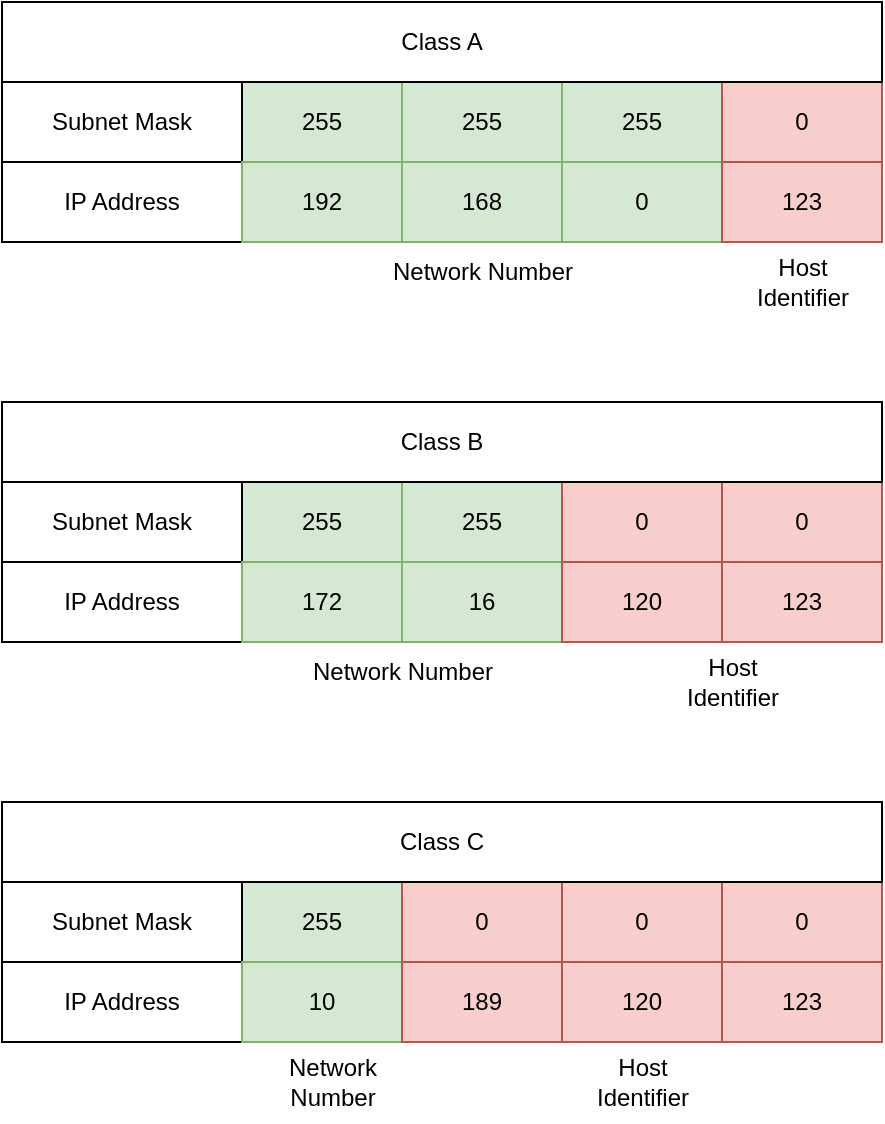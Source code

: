 <mxfile version="20.2.7" type="device"><diagram id="q68ynY_zRKU0nR1e2Htc" name="Page-1"><mxGraphModel dx="1422" dy="780" grid="1" gridSize="10" guides="1" tooltips="1" connect="1" arrows="1" fold="1" page="1" pageScale="1" pageWidth="850" pageHeight="1100" background="#ffffff" math="0" shadow="0"><root><mxCell id="0"/><mxCell id="1" parent="0"/><mxCell id="XPTvbTnkJthwq6OXv1fy-1" value="255" style="rounded=0;whiteSpace=wrap;html=1;fillColor=#d5e8d4;strokeColor=#82b366;" vertex="1" parent="1"><mxGeometry x="240" y="160" width="80" height="40" as="geometry"/></mxCell><mxCell id="XPTvbTnkJthwq6OXv1fy-2" value="Subnet Mask" style="rounded=0;whiteSpace=wrap;html=1;" vertex="1" parent="1"><mxGeometry x="120" y="160" width="120" height="40" as="geometry"/></mxCell><mxCell id="XPTvbTnkJthwq6OXv1fy-3" value="255" style="rounded=0;whiteSpace=wrap;html=1;fillColor=#d5e8d4;strokeColor=#82b366;" vertex="1" parent="1"><mxGeometry x="320" y="160" width="80" height="40" as="geometry"/></mxCell><mxCell id="XPTvbTnkJthwq6OXv1fy-5" value="255" style="rounded=0;whiteSpace=wrap;html=1;fillColor=#d5e8d4;strokeColor=#82b366;" vertex="1" parent="1"><mxGeometry x="400" y="160" width="80" height="40" as="geometry"/></mxCell><mxCell id="XPTvbTnkJthwq6OXv1fy-6" value="0" style="rounded=0;whiteSpace=wrap;html=1;fillColor=#f8cecc;strokeColor=#b85450;" vertex="1" parent="1"><mxGeometry x="480" y="160" width="80" height="40" as="geometry"/></mxCell><mxCell id="XPTvbTnkJthwq6OXv1fy-7" value="IP Address" style="rounded=0;whiteSpace=wrap;html=1;" vertex="1" parent="1"><mxGeometry x="120" y="200" width="120" height="40" as="geometry"/></mxCell><mxCell id="XPTvbTnkJthwq6OXv1fy-8" value="192" style="rounded=0;whiteSpace=wrap;html=1;fillColor=#d5e8d4;strokeColor=#82b366;" vertex="1" parent="1"><mxGeometry x="240" y="200" width="80" height="40" as="geometry"/></mxCell><mxCell id="XPTvbTnkJthwq6OXv1fy-9" value="168" style="rounded=0;whiteSpace=wrap;html=1;fillColor=#d5e8d4;strokeColor=#82b366;" vertex="1" parent="1"><mxGeometry x="320" y="200" width="80" height="40" as="geometry"/></mxCell><mxCell id="XPTvbTnkJthwq6OXv1fy-10" value="0" style="rounded=0;whiteSpace=wrap;html=1;fillColor=#d5e8d4;strokeColor=#82b366;" vertex="1" parent="1"><mxGeometry x="400" y="200" width="80" height="40" as="geometry"/></mxCell><mxCell id="XPTvbTnkJthwq6OXv1fy-12" value="123" style="rounded=0;whiteSpace=wrap;html=1;fillColor=#f8cecc;strokeColor=#b85450;" vertex="1" parent="1"><mxGeometry x="480" y="200" width="80" height="40" as="geometry"/></mxCell><mxCell id="XPTvbTnkJthwq6OXv1fy-13" value="Network Number" style="text;html=1;align=center;verticalAlign=middle;resizable=0;points=[];autosize=1;strokeColor=none;fillColor=none;" vertex="1" parent="1"><mxGeometry x="300" y="240" width="120" height="30" as="geometry"/></mxCell><mxCell id="XPTvbTnkJthwq6OXv1fy-14" value="&lt;div&gt;Host &lt;br&gt;&lt;/div&gt;&lt;div&gt;Identifier&lt;/div&gt;" style="text;html=1;align=center;verticalAlign=middle;resizable=0;points=[];autosize=1;strokeColor=none;fillColor=none;" vertex="1" parent="1"><mxGeometry x="485" y="240" width="70" height="40" as="geometry"/></mxCell><mxCell id="XPTvbTnkJthwq6OXv1fy-15" value="255" style="rounded=0;whiteSpace=wrap;html=1;fillColor=#d5e8d4;strokeColor=#82b366;" vertex="1" parent="1"><mxGeometry x="240" y="360" width="80" height="40" as="geometry"/></mxCell><mxCell id="XPTvbTnkJthwq6OXv1fy-16" value="Subnet Mask" style="rounded=0;whiteSpace=wrap;html=1;" vertex="1" parent="1"><mxGeometry x="120" y="360" width="120" height="40" as="geometry"/></mxCell><mxCell id="XPTvbTnkJthwq6OXv1fy-17" value="255" style="rounded=0;whiteSpace=wrap;html=1;fillColor=#d5e8d4;strokeColor=#82b366;" vertex="1" parent="1"><mxGeometry x="320" y="360" width="80" height="40" as="geometry"/></mxCell><mxCell id="XPTvbTnkJthwq6OXv1fy-18" value="0" style="rounded=0;whiteSpace=wrap;html=1;fillColor=#f8cecc;strokeColor=#b85450;" vertex="1" parent="1"><mxGeometry x="400" y="360" width="80" height="40" as="geometry"/></mxCell><mxCell id="XPTvbTnkJthwq6OXv1fy-19" value="0" style="rounded=0;whiteSpace=wrap;html=1;fillColor=#f8cecc;strokeColor=#b85450;" vertex="1" parent="1"><mxGeometry x="480" y="360" width="80" height="40" as="geometry"/></mxCell><mxCell id="XPTvbTnkJthwq6OXv1fy-20" value="IP Address" style="rounded=0;whiteSpace=wrap;html=1;" vertex="1" parent="1"><mxGeometry x="120" y="400" width="120" height="40" as="geometry"/></mxCell><mxCell id="XPTvbTnkJthwq6OXv1fy-21" value="172" style="rounded=0;whiteSpace=wrap;html=1;fillColor=#d5e8d4;strokeColor=#82b366;" vertex="1" parent="1"><mxGeometry x="240" y="400" width="80" height="40" as="geometry"/></mxCell><mxCell id="XPTvbTnkJthwq6OXv1fy-22" value="16" style="rounded=0;whiteSpace=wrap;html=1;fillColor=#d5e8d4;strokeColor=#82b366;" vertex="1" parent="1"><mxGeometry x="320" y="400" width="80" height="40" as="geometry"/></mxCell><mxCell id="XPTvbTnkJthwq6OXv1fy-23" value="120" style="rounded=0;whiteSpace=wrap;html=1;fillColor=#f8cecc;strokeColor=#b85450;" vertex="1" parent="1"><mxGeometry x="400" y="400" width="80" height="40" as="geometry"/></mxCell><mxCell id="XPTvbTnkJthwq6OXv1fy-24" value="123" style="rounded=0;whiteSpace=wrap;html=1;fillColor=#f8cecc;strokeColor=#b85450;" vertex="1" parent="1"><mxGeometry x="480" y="400" width="80" height="40" as="geometry"/></mxCell><mxCell id="XPTvbTnkJthwq6OXv1fy-25" value="Network Number" style="text;html=1;align=center;verticalAlign=middle;resizable=0;points=[];autosize=1;strokeColor=none;fillColor=none;" vertex="1" parent="1"><mxGeometry x="260" y="440" width="120" height="30" as="geometry"/></mxCell><mxCell id="XPTvbTnkJthwq6OXv1fy-26" value="&lt;div&gt;Host &lt;br&gt;&lt;/div&gt;&lt;div&gt;Identifier&lt;/div&gt;" style="text;html=1;align=center;verticalAlign=middle;resizable=0;points=[];autosize=1;strokeColor=none;fillColor=none;" vertex="1" parent="1"><mxGeometry x="450" y="440" width="70" height="40" as="geometry"/></mxCell><mxCell id="XPTvbTnkJthwq6OXv1fy-27" value="Class A" style="rounded=0;whiteSpace=wrap;html=1;" vertex="1" parent="1"><mxGeometry x="120" y="120" width="440" height="40" as="geometry"/></mxCell><mxCell id="XPTvbTnkJthwq6OXv1fy-28" value="Class B" style="rounded=0;whiteSpace=wrap;html=1;" vertex="1" parent="1"><mxGeometry x="120" y="320" width="440" height="40" as="geometry"/></mxCell><mxCell id="XPTvbTnkJthwq6OXv1fy-29" value="255" style="rounded=0;whiteSpace=wrap;html=1;fillColor=#d5e8d4;strokeColor=#82b366;" vertex="1" parent="1"><mxGeometry x="240" y="560" width="80" height="40" as="geometry"/></mxCell><mxCell id="XPTvbTnkJthwq6OXv1fy-30" value="Subnet Mask" style="rounded=0;whiteSpace=wrap;html=1;" vertex="1" parent="1"><mxGeometry x="120" y="560" width="120" height="40" as="geometry"/></mxCell><mxCell id="XPTvbTnkJthwq6OXv1fy-31" value="0" style="rounded=0;whiteSpace=wrap;html=1;fillColor=#f8cecc;strokeColor=#b85450;" vertex="1" parent="1"><mxGeometry x="320" y="560" width="80" height="40" as="geometry"/></mxCell><mxCell id="XPTvbTnkJthwq6OXv1fy-32" value="0" style="rounded=0;whiteSpace=wrap;html=1;fillColor=#f8cecc;strokeColor=#b85450;" vertex="1" parent="1"><mxGeometry x="400" y="560" width="80" height="40" as="geometry"/></mxCell><mxCell id="XPTvbTnkJthwq6OXv1fy-33" value="0" style="rounded=0;whiteSpace=wrap;html=1;fillColor=#f8cecc;strokeColor=#b85450;" vertex="1" parent="1"><mxGeometry x="480" y="560" width="80" height="40" as="geometry"/></mxCell><mxCell id="XPTvbTnkJthwq6OXv1fy-34" value="IP Address" style="rounded=0;whiteSpace=wrap;html=1;" vertex="1" parent="1"><mxGeometry x="120" y="600" width="120" height="40" as="geometry"/></mxCell><mxCell id="XPTvbTnkJthwq6OXv1fy-35" value="10" style="rounded=0;whiteSpace=wrap;html=1;fillColor=#d5e8d4;strokeColor=#82b366;" vertex="1" parent="1"><mxGeometry x="240" y="600" width="80" height="40" as="geometry"/></mxCell><mxCell id="XPTvbTnkJthwq6OXv1fy-36" value="189" style="rounded=0;whiteSpace=wrap;html=1;fillColor=#f8cecc;strokeColor=#b85450;" vertex="1" parent="1"><mxGeometry x="320" y="600" width="80" height="40" as="geometry"/></mxCell><mxCell id="XPTvbTnkJthwq6OXv1fy-37" value="120" style="rounded=0;whiteSpace=wrap;html=1;fillColor=#f8cecc;strokeColor=#b85450;" vertex="1" parent="1"><mxGeometry x="400" y="600" width="80" height="40" as="geometry"/></mxCell><mxCell id="XPTvbTnkJthwq6OXv1fy-38" value="123" style="rounded=0;whiteSpace=wrap;html=1;fillColor=#f8cecc;strokeColor=#b85450;" vertex="1" parent="1"><mxGeometry x="480" y="600" width="80" height="40" as="geometry"/></mxCell><mxCell id="XPTvbTnkJthwq6OXv1fy-39" value="&lt;div&gt;Network &lt;br&gt;&lt;/div&gt;&lt;div&gt;Number&lt;/div&gt;" style="text;html=1;align=center;verticalAlign=middle;resizable=0;points=[];autosize=1;strokeColor=none;fillColor=none;" vertex="1" parent="1"><mxGeometry x="250" y="640" width="70" height="40" as="geometry"/></mxCell><mxCell id="XPTvbTnkJthwq6OXv1fy-40" value="&lt;div&gt;Host &lt;br&gt;&lt;/div&gt;&lt;div&gt;Identifier&lt;/div&gt;" style="text;html=1;align=center;verticalAlign=middle;resizable=0;points=[];autosize=1;strokeColor=none;fillColor=none;" vertex="1" parent="1"><mxGeometry x="405" y="640" width="70" height="40" as="geometry"/></mxCell><mxCell id="XPTvbTnkJthwq6OXv1fy-41" value="Class C" style="rounded=0;whiteSpace=wrap;html=1;" vertex="1" parent="1"><mxGeometry x="120" y="520" width="440" height="40" as="geometry"/></mxCell></root></mxGraphModel></diagram></mxfile>